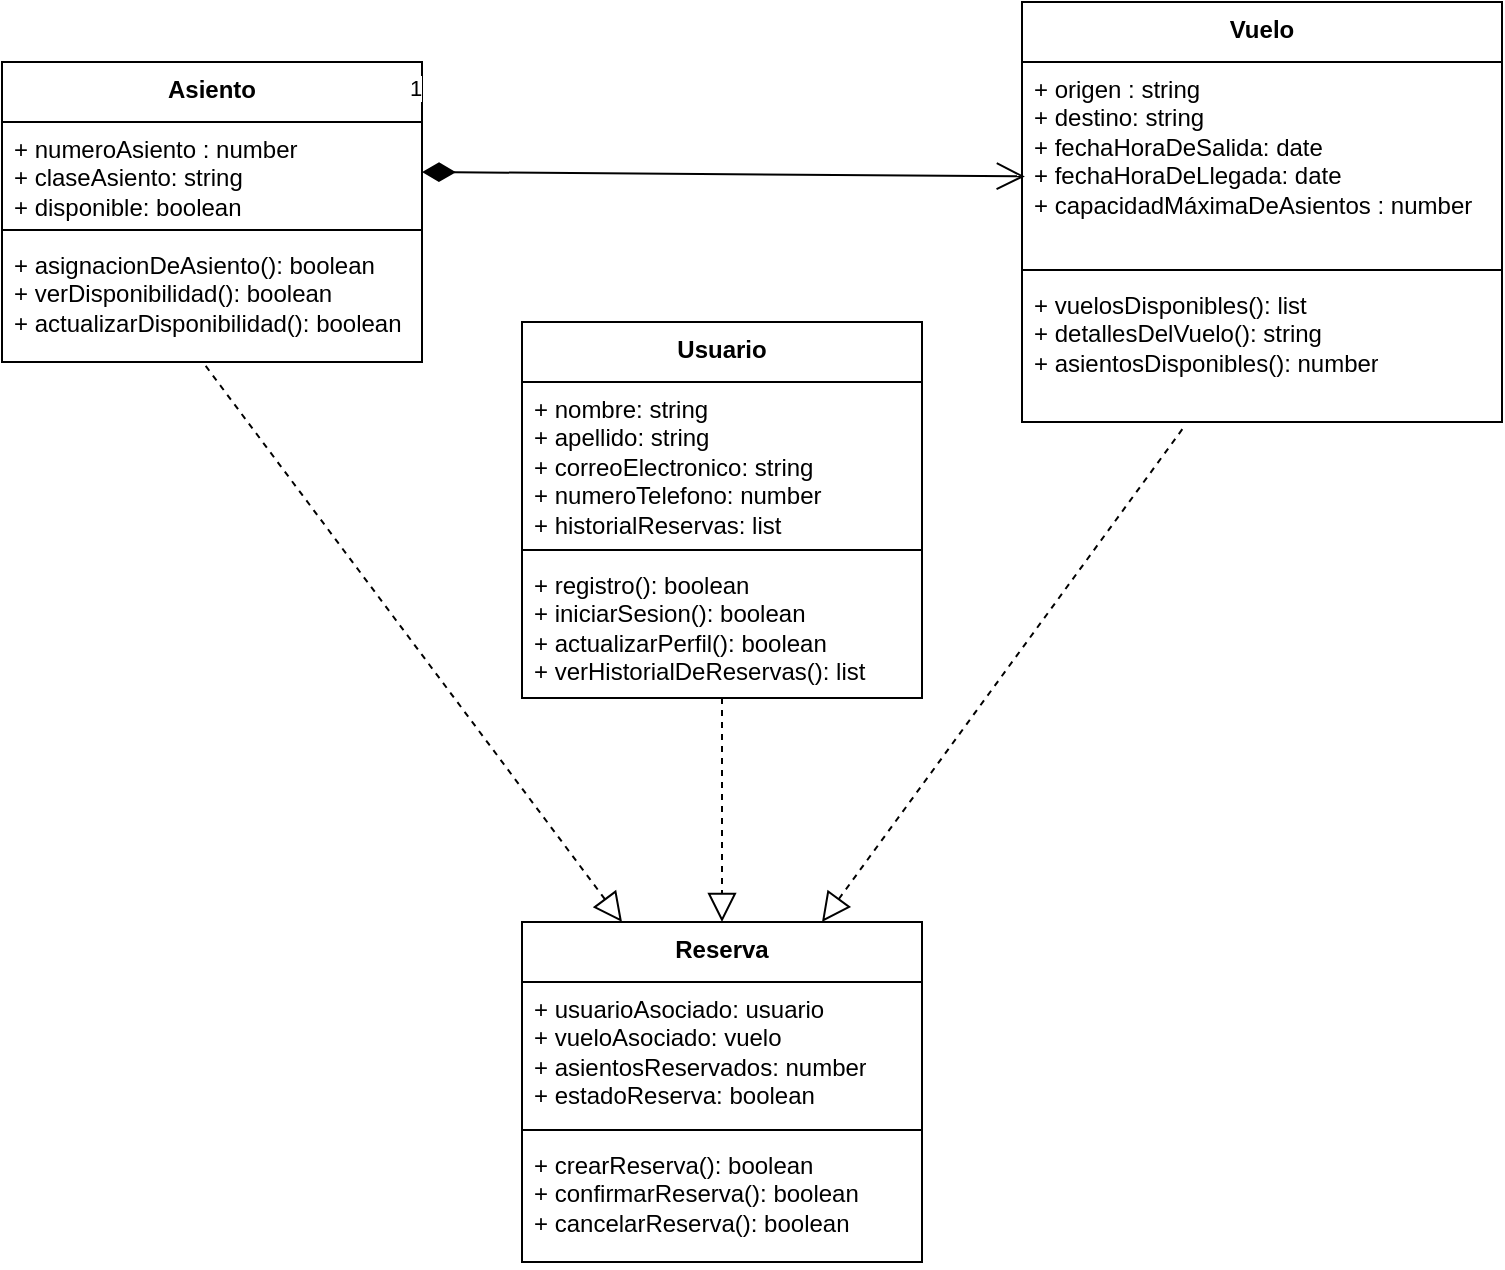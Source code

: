<mxfile version="24.0.7" type="github" pages="2">
  <diagram name="Diragrama de clases" id="-_MHmMSYFcSHYsvgNQ9a">
    <mxGraphModel dx="1195" dy="752" grid="1" gridSize="10" guides="1" tooltips="1" connect="1" arrows="1" fold="1" page="1" pageScale="1" pageWidth="850" pageHeight="1100" math="0" shadow="0">
      <root>
        <mxCell id="0" />
        <mxCell id="1" parent="0" />
        <mxCell id="0iqqLVjieEFnERAhnOkb-5" value="Usuario" style="swimlane;fontStyle=1;align=center;verticalAlign=top;childLayout=stackLayout;horizontal=1;startSize=30;horizontalStack=0;resizeParent=1;resizeParentMax=0;resizeLast=0;collapsible=1;marginBottom=0;whiteSpace=wrap;html=1;" vertex="1" parent="1">
          <mxGeometry x="320" y="380" width="200" height="188" as="geometry" />
        </mxCell>
        <mxCell id="0iqqLVjieEFnERAhnOkb-6" value="&lt;div&gt;+ nombre: string&lt;/div&gt;&lt;div&gt;+ apellido: string&lt;br&gt;&lt;/div&gt;&lt;div&gt;+ correoElectronico: string&lt;/div&gt;&lt;div&gt;+ numeroTelefono: number&lt;/div&gt;&lt;div&gt;+ historialReservas: list&lt;br&gt;&lt;/div&gt;" style="text;strokeColor=none;fillColor=none;align=left;verticalAlign=top;spacingLeft=4;spacingRight=4;overflow=hidden;rotatable=0;points=[[0,0.5],[1,0.5]];portConstraint=eastwest;whiteSpace=wrap;html=1;" vertex="1" parent="0iqqLVjieEFnERAhnOkb-5">
          <mxGeometry y="30" width="200" height="80" as="geometry" />
        </mxCell>
        <mxCell id="0iqqLVjieEFnERAhnOkb-7" value="" style="line;strokeWidth=1;fillColor=none;align=left;verticalAlign=middle;spacingTop=-1;spacingLeft=3;spacingRight=3;rotatable=0;labelPosition=right;points=[];portConstraint=eastwest;strokeColor=inherit;" vertex="1" parent="0iqqLVjieEFnERAhnOkb-5">
          <mxGeometry y="110" width="200" height="8" as="geometry" />
        </mxCell>
        <mxCell id="0iqqLVjieEFnERAhnOkb-8" value="&lt;div&gt;+ registro(): boolean&lt;/div&gt;&lt;div&gt;+ iniciarSesion(): boolean&lt;/div&gt;&lt;div&gt;+ actualizarPerfil(): boolean&lt;/div&gt;&lt;div&gt;+ verHistorialDeReservas(): list&lt;br&gt;&lt;/div&gt;" style="text;strokeColor=none;fillColor=none;align=left;verticalAlign=top;spacingLeft=4;spacingRight=4;overflow=hidden;rotatable=0;points=[[0,0.5],[1,0.5]];portConstraint=eastwest;whiteSpace=wrap;html=1;" vertex="1" parent="0iqqLVjieEFnERAhnOkb-5">
          <mxGeometry y="118" width="200" height="70" as="geometry" />
        </mxCell>
        <mxCell id="0iqqLVjieEFnERAhnOkb-9" value="Asiento" style="swimlane;fontStyle=1;align=center;verticalAlign=top;childLayout=stackLayout;horizontal=1;startSize=30;horizontalStack=0;resizeParent=1;resizeParentMax=0;resizeLast=0;collapsible=1;marginBottom=0;whiteSpace=wrap;html=1;" vertex="1" parent="1">
          <mxGeometry x="60" y="250" width="210" height="150" as="geometry" />
        </mxCell>
        <mxCell id="0iqqLVjieEFnERAhnOkb-10" value="&lt;div&gt;+ numeroAsiento : number&lt;br&gt;&lt;/div&gt;&lt;div&gt;+ claseAsiento: string&lt;br&gt;&lt;/div&gt;&lt;div&gt;+ disponible: boolean&lt;br&gt;&lt;/div&gt;" style="text;strokeColor=none;fillColor=none;align=left;verticalAlign=top;spacingLeft=4;spacingRight=4;overflow=hidden;rotatable=0;points=[[0,0.5],[1,0.5]];portConstraint=eastwest;whiteSpace=wrap;html=1;" vertex="1" parent="0iqqLVjieEFnERAhnOkb-9">
          <mxGeometry y="30" width="210" height="50" as="geometry" />
        </mxCell>
        <mxCell id="0iqqLVjieEFnERAhnOkb-11" value="" style="line;strokeWidth=1;fillColor=none;align=left;verticalAlign=middle;spacingTop=-1;spacingLeft=3;spacingRight=3;rotatable=0;labelPosition=right;points=[];portConstraint=eastwest;strokeColor=inherit;" vertex="1" parent="0iqqLVjieEFnERAhnOkb-9">
          <mxGeometry y="80" width="210" height="8" as="geometry" />
        </mxCell>
        <mxCell id="0iqqLVjieEFnERAhnOkb-12" value="&lt;div&gt;+ asignacionDeAsiento(): boolean&lt;br&gt;&lt;/div&gt;&lt;div&gt;+ verDisponibilidad(): boolean&lt;/div&gt;&lt;div&gt;+ actualizarDisponibilidad(): boolean&lt;/div&gt;" style="text;strokeColor=none;fillColor=none;align=left;verticalAlign=top;spacingLeft=4;spacingRight=4;overflow=hidden;rotatable=0;points=[[0,0.5],[1,0.5]];portConstraint=eastwest;whiteSpace=wrap;html=1;" vertex="1" parent="0iqqLVjieEFnERAhnOkb-9">
          <mxGeometry y="88" width="210" height="62" as="geometry" />
        </mxCell>
        <mxCell id="Xwf4BX6eSTh_paTz8yUK-1" value="Vuelo" style="swimlane;fontStyle=1;align=center;verticalAlign=top;childLayout=stackLayout;horizontal=1;startSize=30;horizontalStack=0;resizeParent=1;resizeParentMax=0;resizeLast=0;collapsible=1;marginBottom=0;whiteSpace=wrap;html=1;" vertex="1" parent="1">
          <mxGeometry x="570" y="220" width="240" height="210" as="geometry" />
        </mxCell>
        <mxCell id="Xwf4BX6eSTh_paTz8yUK-2" value="+ origen : string&lt;div&gt;+ destino: string&lt;/div&gt;&lt;div&gt;+ fechaHoraDeSalida: date&lt;/div&gt;&lt;div&gt;+ fechaHoraDeLlegada: date&lt;/div&gt;&lt;div&gt;+ capacidadMáximaDeAsientos : number&lt;/div&gt;" style="text;strokeColor=none;fillColor=none;align=left;verticalAlign=top;spacingLeft=4;spacingRight=4;overflow=hidden;rotatable=0;points=[[0,0.5],[1,0.5]];portConstraint=eastwest;whiteSpace=wrap;html=1;" vertex="1" parent="Xwf4BX6eSTh_paTz8yUK-1">
          <mxGeometry y="30" width="240" height="100" as="geometry" />
        </mxCell>
        <mxCell id="Xwf4BX6eSTh_paTz8yUK-3" value="" style="line;strokeWidth=1;fillColor=none;align=left;verticalAlign=middle;spacingTop=-1;spacingLeft=3;spacingRight=3;rotatable=0;labelPosition=right;points=[];portConstraint=eastwest;strokeColor=inherit;" vertex="1" parent="Xwf4BX6eSTh_paTz8yUK-1">
          <mxGeometry y="130" width="240" height="8" as="geometry" />
        </mxCell>
        <mxCell id="Xwf4BX6eSTh_paTz8yUK-4" value="+ vuelosDisponibles(): list&lt;div&gt;+ detallesDelVuelo(): string&lt;/div&gt;&lt;div&gt;+ asientosDisponibles(): number&lt;/div&gt;" style="text;strokeColor=none;fillColor=none;align=left;verticalAlign=top;spacingLeft=4;spacingRight=4;overflow=hidden;rotatable=0;points=[[0,0.5],[1,0.5]];portConstraint=eastwest;whiteSpace=wrap;html=1;" vertex="1" parent="Xwf4BX6eSTh_paTz8yUK-1">
          <mxGeometry y="138" width="240" height="72" as="geometry" />
        </mxCell>
        <mxCell id="0iqqLVjieEFnERAhnOkb-13" value="Reserva" style="swimlane;fontStyle=1;align=center;verticalAlign=top;childLayout=stackLayout;horizontal=1;startSize=30;horizontalStack=0;resizeParent=1;resizeParentMax=0;resizeLast=0;collapsible=1;marginBottom=0;whiteSpace=wrap;html=1;" vertex="1" parent="1">
          <mxGeometry x="320" y="680" width="200" height="170" as="geometry" />
        </mxCell>
        <mxCell id="0iqqLVjieEFnERAhnOkb-14" value="&lt;div&gt;+ usuarioAsociado: usuario&lt;br&gt;&lt;/div&gt;&lt;div&gt;+ vueloAsociado: vuelo&lt;br&gt;&lt;/div&gt;&lt;div&gt;+ asientosReservados: number&lt;/div&gt;&lt;div&gt;+ estadoReserva: boolean&lt;br&gt;&lt;/div&gt;" style="text;strokeColor=none;fillColor=none;align=left;verticalAlign=top;spacingLeft=4;spacingRight=4;overflow=hidden;rotatable=0;points=[[0,0.5],[1,0.5]];portConstraint=eastwest;whiteSpace=wrap;html=1;" vertex="1" parent="0iqqLVjieEFnERAhnOkb-13">
          <mxGeometry y="30" width="200" height="70" as="geometry" />
        </mxCell>
        <mxCell id="0iqqLVjieEFnERAhnOkb-15" value="" style="line;strokeWidth=1;fillColor=none;align=left;verticalAlign=middle;spacingTop=-1;spacingLeft=3;spacingRight=3;rotatable=0;labelPosition=right;points=[];portConstraint=eastwest;strokeColor=inherit;" vertex="1" parent="0iqqLVjieEFnERAhnOkb-13">
          <mxGeometry y="100" width="200" height="8" as="geometry" />
        </mxCell>
        <mxCell id="0iqqLVjieEFnERAhnOkb-16" value="&lt;div&gt;+ crearReserva(): boolean&lt;/div&gt;&lt;div&gt;+ confirmarReserva(): boolean&lt;/div&gt;&lt;div&gt;+ cancelarReserva(): boolean&lt;br&gt;&lt;/div&gt;" style="text;strokeColor=none;fillColor=none;align=left;verticalAlign=top;spacingLeft=4;spacingRight=4;overflow=hidden;rotatable=0;points=[[0,0.5],[1,0.5]];portConstraint=eastwest;whiteSpace=wrap;html=1;" vertex="1" parent="0iqqLVjieEFnERAhnOkb-13">
          <mxGeometry y="108" width="200" height="62" as="geometry" />
        </mxCell>
        <mxCell id="0iqqLVjieEFnERAhnOkb-17" value="" style="endArrow=block;dashed=1;endFill=0;endSize=12;html=1;rounded=0;exitX=0.5;exitY=1;exitDx=0;exitDy=0;entryX=0.5;entryY=0;entryDx=0;entryDy=0;" edge="1" parent="1" source="0iqqLVjieEFnERAhnOkb-5" target="0iqqLVjieEFnERAhnOkb-13">
          <mxGeometry width="160" relative="1" as="geometry">
            <mxPoint x="340" y="520" as="sourcePoint" />
            <mxPoint x="500" y="520" as="targetPoint" />
          </mxGeometry>
        </mxCell>
        <mxCell id="0iqqLVjieEFnERAhnOkb-18" value="" style="endArrow=block;dashed=1;endFill=0;endSize=12;html=1;rounded=0;exitX=0.485;exitY=1.032;exitDx=0;exitDy=0;entryX=0.25;entryY=0;entryDx=0;entryDy=0;exitPerimeter=0;" edge="1" parent="1" source="0iqqLVjieEFnERAhnOkb-12" target="0iqqLVjieEFnERAhnOkb-13">
          <mxGeometry width="160" relative="1" as="geometry">
            <mxPoint x="170" y="390" as="sourcePoint" />
            <mxPoint x="170" y="570" as="targetPoint" />
          </mxGeometry>
        </mxCell>
        <mxCell id="0iqqLVjieEFnERAhnOkb-19" value="" style="endArrow=block;dashed=1;endFill=0;endSize=12;html=1;rounded=0;exitX=0.334;exitY=1.05;exitDx=0;exitDy=0;entryX=0.75;entryY=0;entryDx=0;entryDy=0;exitPerimeter=0;" edge="1" parent="1" source="Xwf4BX6eSTh_paTz8yUK-4" target="0iqqLVjieEFnERAhnOkb-13">
          <mxGeometry width="160" relative="1" as="geometry">
            <mxPoint x="440" y="400" as="sourcePoint" />
            <mxPoint x="440" y="580" as="targetPoint" />
          </mxGeometry>
        </mxCell>
        <mxCell id="1D4vYp2MGsvRdeYgRLv9-1" value="1" style="endArrow=open;html=1;endSize=12;startArrow=diamondThin;startSize=14;startFill=1;align=left;verticalAlign=bottom;rounded=0;entryX=0.006;entryY=0.572;entryDx=0;entryDy=0;entryPerimeter=0;exitX=1;exitY=0.5;exitDx=0;exitDy=0;" edge="1" parent="1" source="0iqqLVjieEFnERAhnOkb-10" target="Xwf4BX6eSTh_paTz8yUK-2">
          <mxGeometry x="-1" y="18" relative="1" as="geometry">
            <mxPoint x="330" y="500" as="sourcePoint" />
            <mxPoint x="460" y="500" as="targetPoint" />
            <mxPoint x="-8" y="-15" as="offset" />
          </mxGeometry>
        </mxCell>
      </root>
    </mxGraphModel>
  </diagram>
  <diagram id="F8v2rw6jnUhtFCn5J1wc" name="Diagrama de estado">
    <mxGraphModel dx="1494" dy="940" grid="1" gridSize="10" guides="1" tooltips="1" connect="1" arrows="1" fold="1" page="1" pageScale="1" pageWidth="850" pageHeight="1100" math="0" shadow="0">
      <root>
        <mxCell id="0" />
        <mxCell id="1" parent="0" />
      </root>
    </mxGraphModel>
  </diagram>
</mxfile>
